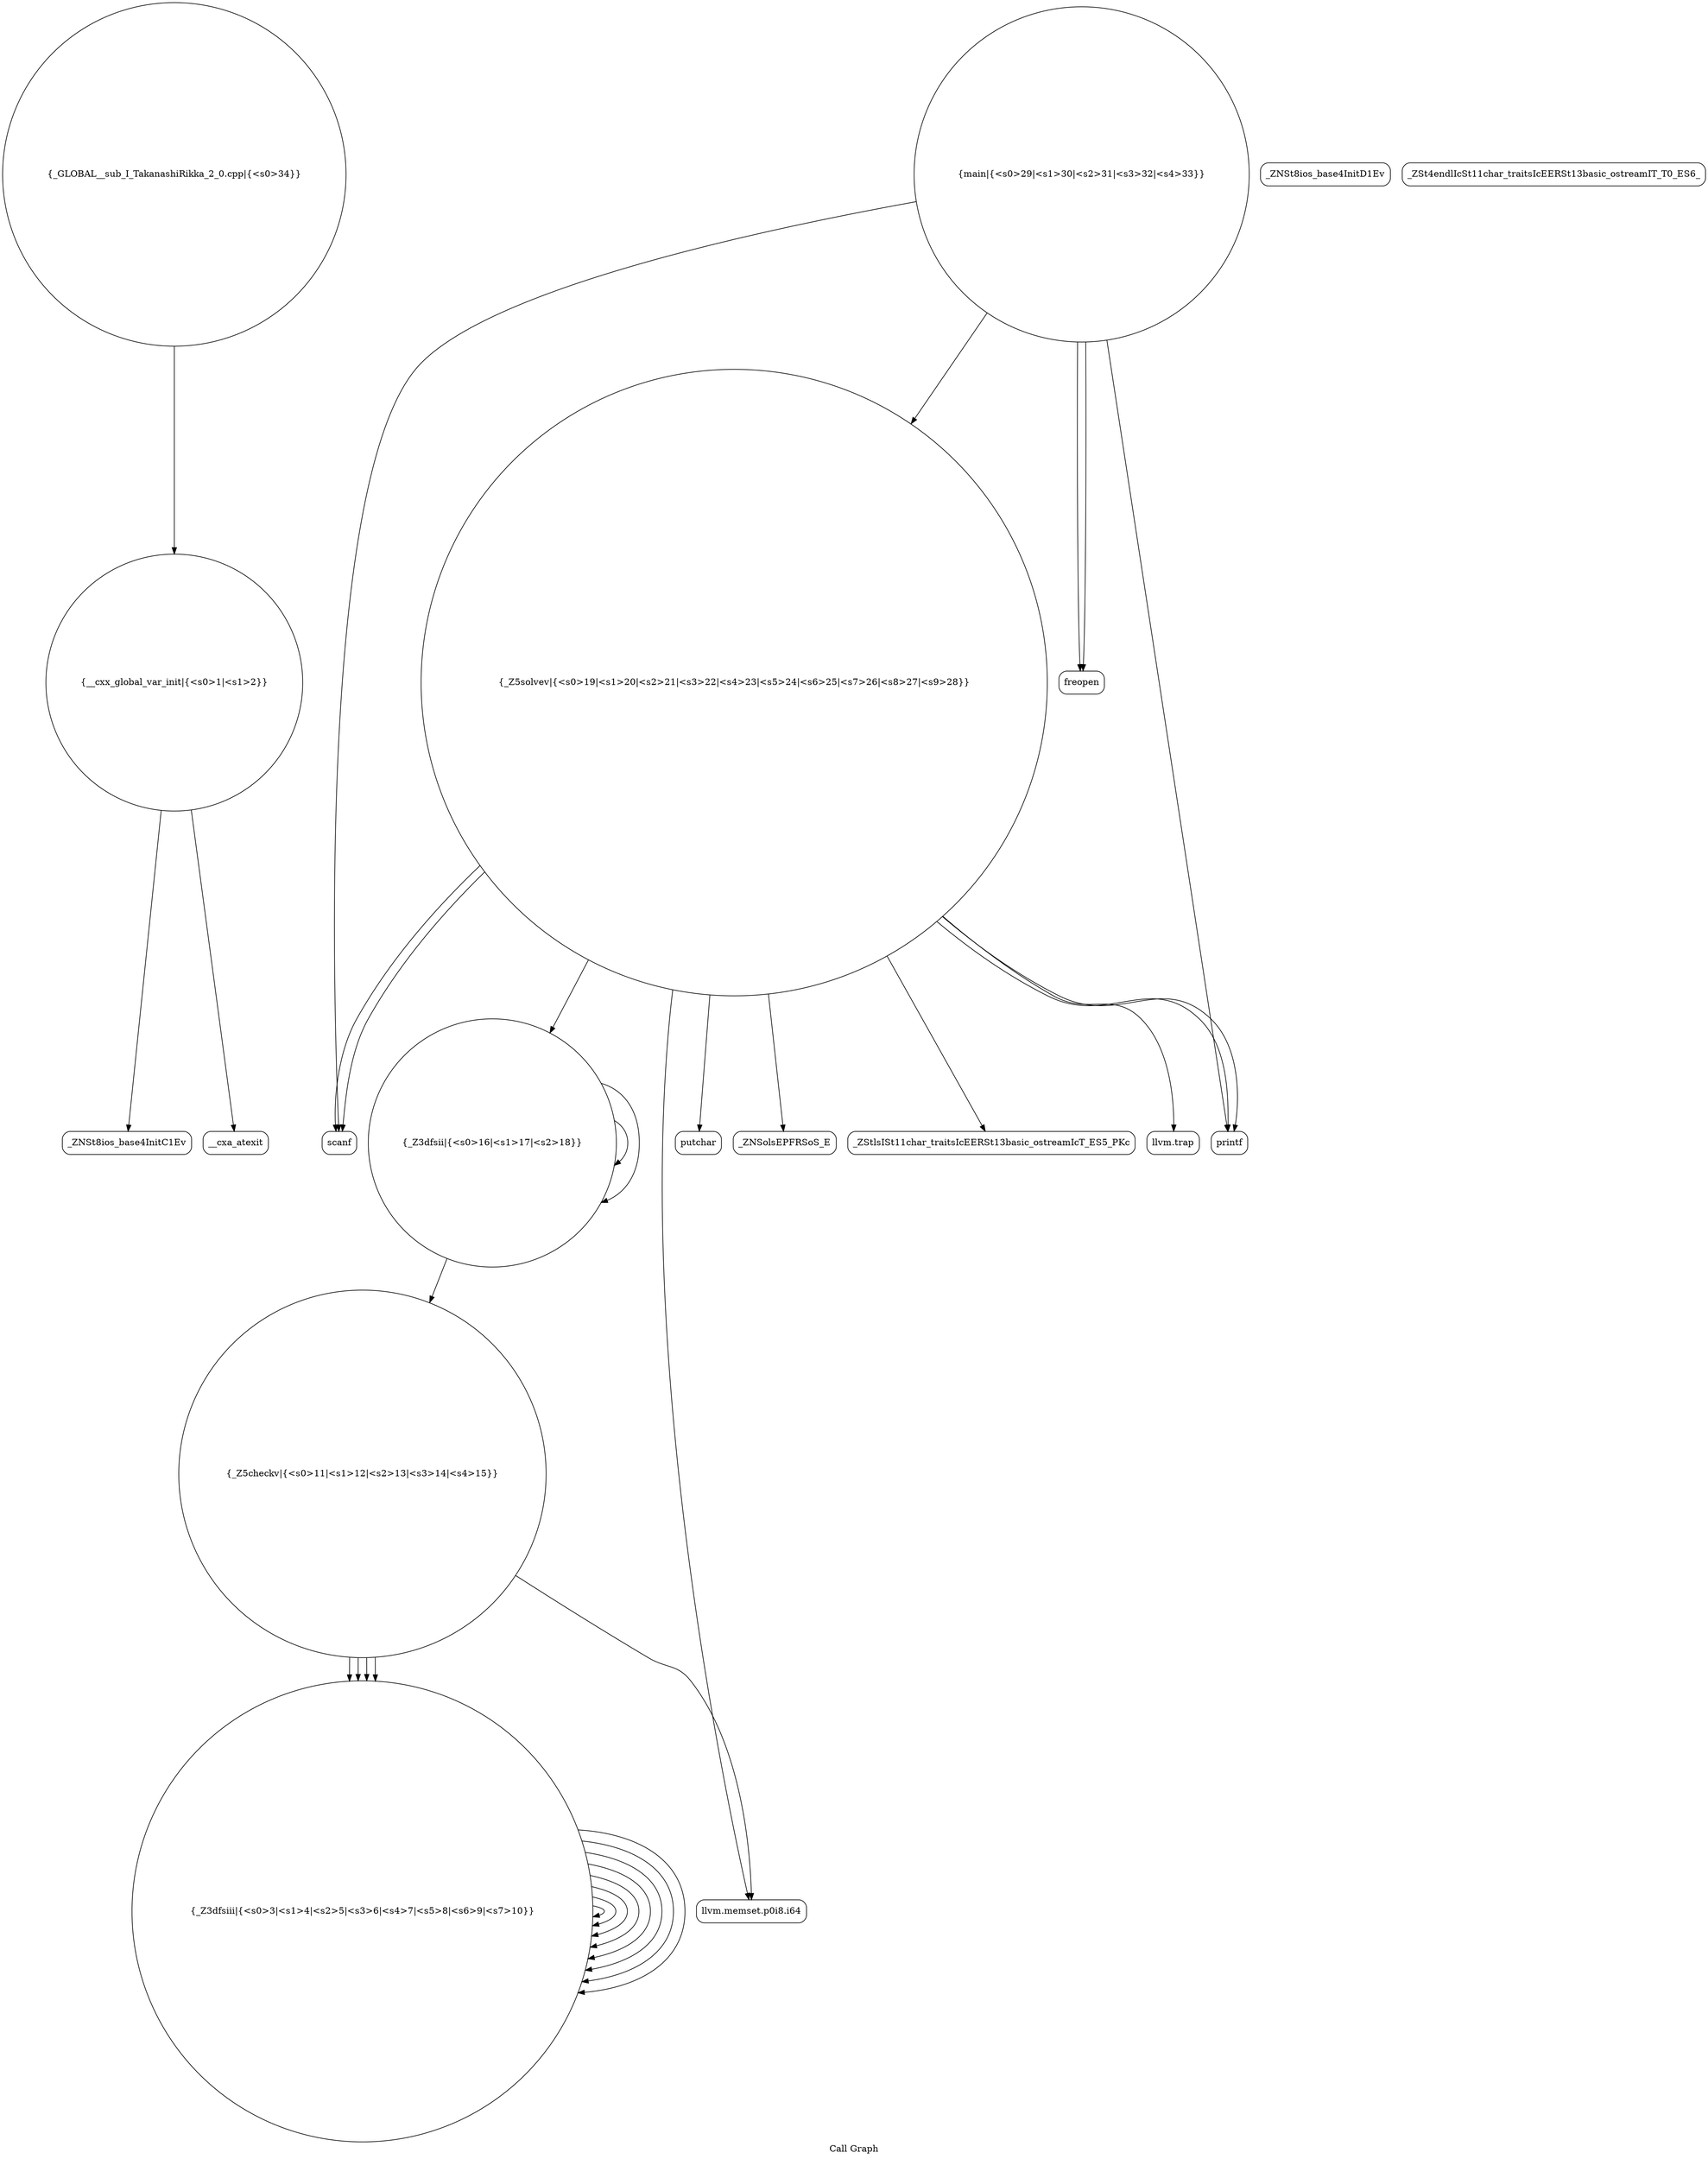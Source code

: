 digraph "Call Graph" {
	label="Call Graph";

	Node0x5607714f4700 [shape=record,shape=circle,label="{__cxx_global_var_init|{<s0>1|<s1>2}}"];
	Node0x5607714f4700:s0 -> Node0x5607714f4b90[color=black];
	Node0x5607714f4700:s1 -> Node0x5607714f4c90[color=black];
	Node0x5607714f4e90 [shape=record,shape=circle,label="{_Z3dfsii|{<s0>16|<s1>17|<s2>18}}"];
	Node0x5607714f4e90:s0 -> Node0x5607714f4d90[color=black];
	Node0x5607714f4e90:s1 -> Node0x5607714f4e90[color=black];
	Node0x5607714f4e90:s2 -> Node0x5607714f4e90[color=black];
	Node0x5607714f5210 [shape=record,shape=Mrecord,label="{putchar}"];
	Node0x5607714f4c10 [shape=record,shape=Mrecord,label="{_ZNSt8ios_base4InitD1Ev}"];
	Node0x5607714f4f90 [shape=record,shape=Mrecord,label="{scanf}"];
	Node0x5607714f5310 [shape=record,shape=circle,label="{main|{<s0>29|<s1>30|<s2>31|<s3>32|<s4>33}}"];
	Node0x5607714f5310:s0 -> Node0x5607714f5390[color=black];
	Node0x5607714f5310:s1 -> Node0x5607714f5390[color=black];
	Node0x5607714f5310:s2 -> Node0x5607714f4f90[color=black];
	Node0x5607714f5310:s3 -> Node0x5607714f5190[color=black];
	Node0x5607714f5310:s4 -> Node0x5607714f4f10[color=black];
	Node0x5607714f4d10 [shape=record,shape=circle,label="{_Z3dfsiii|{<s0>3|<s1>4|<s2>5|<s3>6|<s4>7|<s5>8|<s6>9|<s7>10}}"];
	Node0x5607714f4d10:s0 -> Node0x5607714f4d10[color=black];
	Node0x5607714f4d10:s1 -> Node0x5607714f4d10[color=black];
	Node0x5607714f4d10:s2 -> Node0x5607714f4d10[color=black];
	Node0x5607714f4d10:s3 -> Node0x5607714f4d10[color=black];
	Node0x5607714f4d10:s4 -> Node0x5607714f4d10[color=black];
	Node0x5607714f4d10:s5 -> Node0x5607714f4d10[color=black];
	Node0x5607714f4d10:s6 -> Node0x5607714f4d10[color=black];
	Node0x5607714f4d10:s7 -> Node0x5607714f4d10[color=black];
	Node0x5607714f5090 [shape=record,shape=Mrecord,label="{_ZNSolsEPFRSoS_E}"];
	Node0x5607714f5410 [shape=record,shape=circle,label="{_GLOBAL__sub_I_TakanashiRikka_2_0.cpp|{<s0>34}}"];
	Node0x5607714f5410:s0 -> Node0x5607714f4700[color=black];
	Node0x5607714f4e10 [shape=record,shape=Mrecord,label="{llvm.memset.p0i8.i64}"];
	Node0x5607714f5190 [shape=record,shape=Mrecord,label="{printf}"];
	Node0x5607714f4b90 [shape=record,shape=Mrecord,label="{_ZNSt8ios_base4InitC1Ev}"];
	Node0x5607714f4f10 [shape=record,shape=circle,label="{_Z5solvev|{<s0>19|<s1>20|<s2>21|<s3>22|<s4>23|<s5>24|<s6>25|<s7>26|<s8>27|<s9>28}}"];
	Node0x5607714f4f10:s0 -> Node0x5607714f4f90[color=black];
	Node0x5607714f4f10:s1 -> Node0x5607714f4e10[color=black];
	Node0x5607714f4f10:s2 -> Node0x5607714f4f90[color=black];
	Node0x5607714f4f10:s3 -> Node0x5607714f4e90[color=black];
	Node0x5607714f4f10:s4 -> Node0x5607714f5010[color=black];
	Node0x5607714f4f10:s5 -> Node0x5607714f5090[color=black];
	Node0x5607714f4f10:s6 -> Node0x5607714f5190[color=black];
	Node0x5607714f4f10:s7 -> Node0x5607714f5190[color=black];
	Node0x5607714f4f10:s8 -> Node0x5607714f5210[color=black];
	Node0x5607714f4f10:s9 -> Node0x5607714f5290[color=black];
	Node0x5607714f5290 [shape=record,shape=Mrecord,label="{llvm.trap}"];
	Node0x5607714f4c90 [shape=record,shape=Mrecord,label="{__cxa_atexit}"];
	Node0x5607714f5010 [shape=record,shape=Mrecord,label="{_ZStlsISt11char_traitsIcEERSt13basic_ostreamIcT_ES5_PKc}"];
	Node0x5607714f5390 [shape=record,shape=Mrecord,label="{freopen}"];
	Node0x5607714f4d90 [shape=record,shape=circle,label="{_Z5checkv|{<s0>11|<s1>12|<s2>13|<s3>14|<s4>15}}"];
	Node0x5607714f4d90:s0 -> Node0x5607714f4e10[color=black];
	Node0x5607714f4d90:s1 -> Node0x5607714f4d10[color=black];
	Node0x5607714f4d90:s2 -> Node0x5607714f4d10[color=black];
	Node0x5607714f4d90:s3 -> Node0x5607714f4d10[color=black];
	Node0x5607714f4d90:s4 -> Node0x5607714f4d10[color=black];
	Node0x5607714f5110 [shape=record,shape=Mrecord,label="{_ZSt4endlIcSt11char_traitsIcEERSt13basic_ostreamIT_T0_ES6_}"];
}
